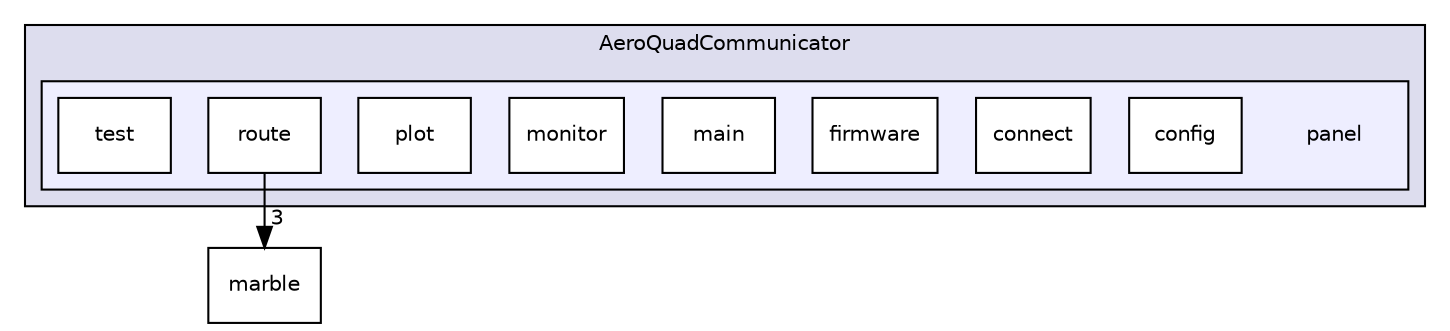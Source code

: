 digraph "Z:/Development/AeroQuadCommunicator/AeroQuadCommunicator/panel" {
  compound=true
  node [ fontsize="10", fontname="Helvetica"];
  edge [ labelfontsize="10", labelfontname="Helvetica"];
  subgraph clusterdir_ead29842ed5e7583567412f9bbf2108f {
    graph [ bgcolor="#ddddee", pencolor="black", label="AeroQuadCommunicator" fontname="Helvetica", fontsize="10", URL="dir_ead29842ed5e7583567412f9bbf2108f.html"]
  subgraph clusterdir_d0ad9d8b5049107d08fae70e7ac21e52 {
    graph [ bgcolor="#eeeeff", pencolor="black", label="" URL="dir_d0ad9d8b5049107d08fae70e7ac21e52.html"];
    dir_d0ad9d8b5049107d08fae70e7ac21e52 [shape=plaintext label="panel"];
    dir_c9b98a0162145e7fdcf95be4883ade78 [shape=box label="config" color="black" fillcolor="white" style="filled" URL="dir_c9b98a0162145e7fdcf95be4883ade78.html"];
    dir_224bff72a7289af8024f53c198086b60 [shape=box label="connect" color="black" fillcolor="white" style="filled" URL="dir_224bff72a7289af8024f53c198086b60.html"];
    dir_69b7f6063b074a50a9acceee779c7050 [shape=box label="firmware" color="black" fillcolor="white" style="filled" URL="dir_69b7f6063b074a50a9acceee779c7050.html"];
    dir_18b68ff9a7c7760e4fb45886d4dbd084 [shape=box label="main" color="black" fillcolor="white" style="filled" URL="dir_18b68ff9a7c7760e4fb45886d4dbd084.html"];
    dir_b3928167845ecdad06ad5c7140a0f771 [shape=box label="monitor" color="black" fillcolor="white" style="filled" URL="dir_b3928167845ecdad06ad5c7140a0f771.html"];
    dir_ba6a8f6a0d3740e385b04d0fcfc9b9b0 [shape=box label="plot" color="black" fillcolor="white" style="filled" URL="dir_ba6a8f6a0d3740e385b04d0fcfc9b9b0.html"];
    dir_ea3f63349c7ef6ee2f2afc89ac486770 [shape=box label="route" color="black" fillcolor="white" style="filled" URL="dir_ea3f63349c7ef6ee2f2afc89ac486770.html"];
    dir_35595451474541dae71ba61a84e4b020 [shape=box label="test" color="black" fillcolor="white" style="filled" URL="dir_35595451474541dae71ba61a84e4b020.html"];
  }
  }
  dir_b12ed95bc742d5eac96cb4002c12eead [shape=box label="marble" URL="dir_b12ed95bc742d5eac96cb4002c12eead.html"];
  dir_ea3f63349c7ef6ee2f2afc89ac486770->dir_b12ed95bc742d5eac96cb4002c12eead [headlabel="3", labeldistance=1.5 headhref="dir_000005_000003.html"];
}
